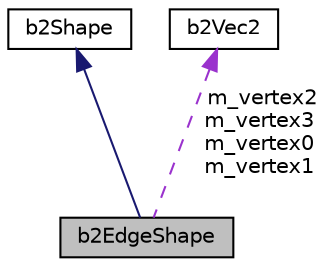 digraph "b2EdgeShape"
{
  edge [fontname="Helvetica",fontsize="10",labelfontname="Helvetica",labelfontsize="10"];
  node [fontname="Helvetica",fontsize="10",shape=record];
  Node2 [label="b2EdgeShape",height=0.2,width=0.4,color="black", fillcolor="grey75", style="filled", fontcolor="black"];
  Node3 -> Node2 [dir="back",color="midnightblue",fontsize="10",style="solid",fontname="Helvetica"];
  Node3 [label="b2Shape",height=0.2,width=0.4,color="black", fillcolor="white", style="filled",URL="$classb2Shape.html"];
  Node4 -> Node2 [dir="back",color="darkorchid3",fontsize="10",style="dashed",label=" m_vertex2\nm_vertex3\nm_vertex0\nm_vertex1" ,fontname="Helvetica"];
  Node4 [label="b2Vec2",height=0.2,width=0.4,color="black", fillcolor="white", style="filled",URL="$structb2Vec2.html",tooltip="A 2D column vector. "];
}

